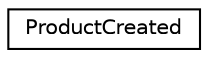 digraph "Graphical Class Hierarchy"
{
  edge [fontname="Helvetica",fontsize="10",labelfontname="Helvetica",labelfontsize="10"];
  node [fontname="Helvetica",fontsize="10",shape=record];
  rankdir="LR";
  Node0 [label="ProductCreated",height=0.2,width=0.4,color="black", fillcolor="white", style="filled",URL="$class_app_1_1_product_1_1_events_1_1_product_created.html"];
}
